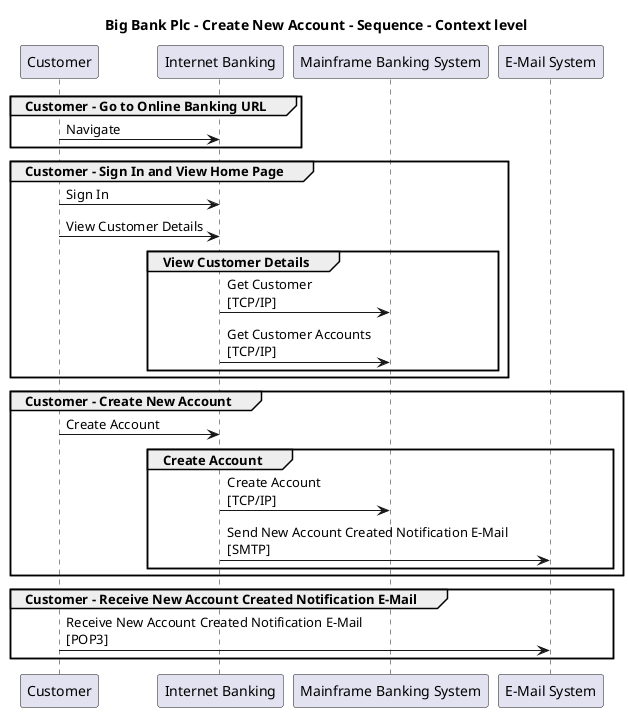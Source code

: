 @startuml

title Big Bank Plc - Create New Account - Sequence - Context level

participant "Customer" as BigBankPlc.Actors.Customer
participant "Internet Banking" as BigBankPlc.SoftwareSystems.InternetBanking
participant "Mainframe Banking System" as BigBankPlc.SoftwareSystems.MainframeBankingSystem
participant "E-Mail System" as BigBankPlc.SoftwareSystems.EMailSystem

group Customer - Go to Online Banking URL
BigBankPlc.Actors.Customer -> BigBankPlc.SoftwareSystems.InternetBanking : Navigate
end
group Customer - Sign In and View Home Page
BigBankPlc.Actors.Customer -> BigBankPlc.SoftwareSystems.InternetBanking : Sign In
BigBankPlc.Actors.Customer -> BigBankPlc.SoftwareSystems.InternetBanking : View Customer Details
group View Customer Details
BigBankPlc.SoftwareSystems.InternetBanking -> BigBankPlc.SoftwareSystems.MainframeBankingSystem : Get Customer\n[TCP/IP]
BigBankPlc.SoftwareSystems.InternetBanking -> BigBankPlc.SoftwareSystems.MainframeBankingSystem : Get Customer Accounts\n[TCP/IP]
end
end
group Customer - Create New Account
BigBankPlc.Actors.Customer -> BigBankPlc.SoftwareSystems.InternetBanking : Create Account
group Create Account
BigBankPlc.SoftwareSystems.InternetBanking -> BigBankPlc.SoftwareSystems.MainframeBankingSystem : Create Account\n[TCP/IP]
BigBankPlc.SoftwareSystems.InternetBanking -> BigBankPlc.SoftwareSystems.EMailSystem : Send New Account Created Notification E-Mail\n[SMTP]
end
end
group Customer - Receive New Account Created Notification E-Mail
BigBankPlc.Actors.Customer -> BigBankPlc.SoftwareSystems.EMailSystem : Receive New Account Created Notification E-Mail\n[POP3]
end


@enduml
